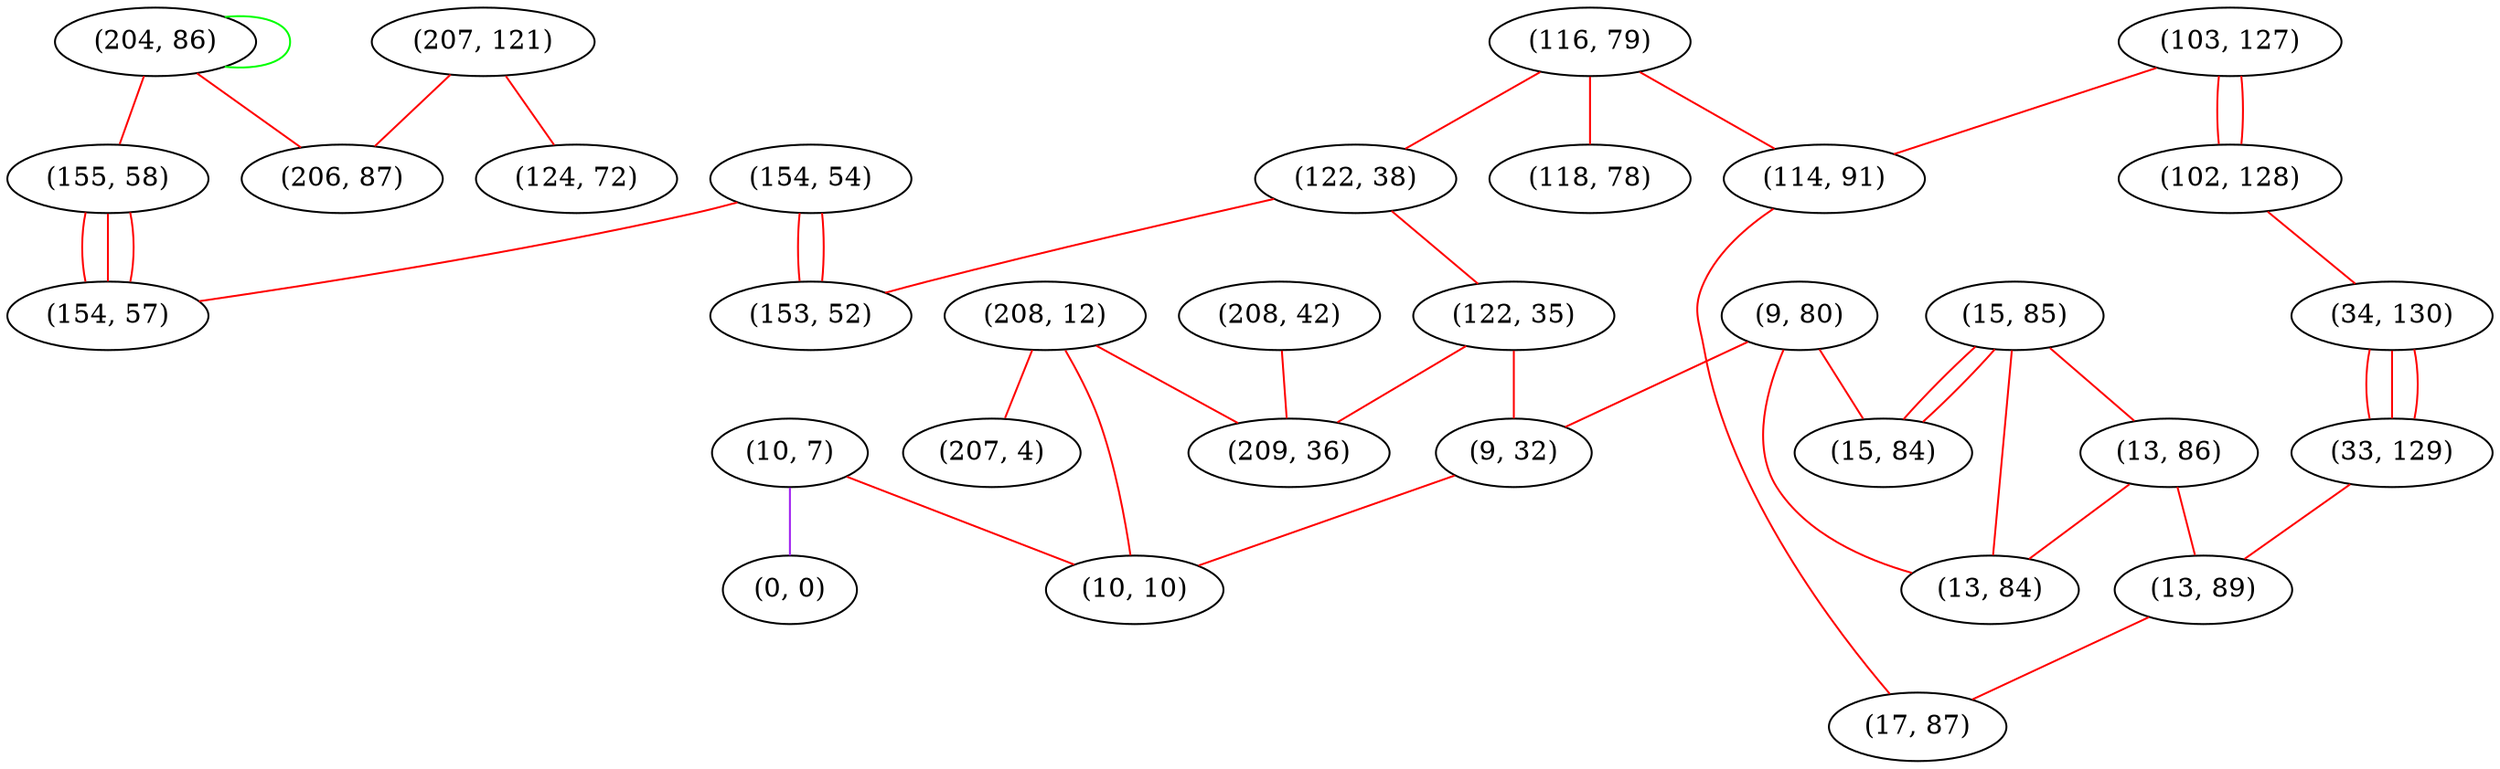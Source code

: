 graph "" {
"(9, 80)";
"(103, 127)";
"(116, 79)";
"(122, 38)";
"(208, 12)";
"(207, 121)";
"(10, 7)";
"(15, 85)";
"(122, 35)";
"(102, 128)";
"(204, 86)";
"(124, 72)";
"(206, 87)";
"(13, 86)";
"(9, 32)";
"(0, 0)";
"(208, 42)";
"(15, 84)";
"(154, 54)";
"(114, 91)";
"(118, 78)";
"(153, 52)";
"(34, 130)";
"(33, 129)";
"(155, 58)";
"(10, 10)";
"(13, 89)";
"(154, 57)";
"(17, 87)";
"(207, 4)";
"(13, 84)";
"(209, 36)";
"(9, 80)" -- "(15, 84)"  [color=red, key=0, weight=1];
"(9, 80)" -- "(9, 32)"  [color=red, key=0, weight=1];
"(9, 80)" -- "(13, 84)"  [color=red, key=0, weight=1];
"(103, 127)" -- "(114, 91)"  [color=red, key=0, weight=1];
"(103, 127)" -- "(102, 128)"  [color=red, key=0, weight=1];
"(103, 127)" -- "(102, 128)"  [color=red, key=1, weight=1];
"(116, 79)" -- "(122, 38)"  [color=red, key=0, weight=1];
"(116, 79)" -- "(114, 91)"  [color=red, key=0, weight=1];
"(116, 79)" -- "(118, 78)"  [color=red, key=0, weight=1];
"(122, 38)" -- "(122, 35)"  [color=red, key=0, weight=1];
"(122, 38)" -- "(153, 52)"  [color=red, key=0, weight=1];
"(208, 12)" -- "(207, 4)"  [color=red, key=0, weight=1];
"(208, 12)" -- "(209, 36)"  [color=red, key=0, weight=1];
"(208, 12)" -- "(10, 10)"  [color=red, key=0, weight=1];
"(207, 121)" -- "(206, 87)"  [color=red, key=0, weight=1];
"(207, 121)" -- "(124, 72)"  [color=red, key=0, weight=1];
"(10, 7)" -- "(0, 0)"  [color=purple, key=0, weight=4];
"(10, 7)" -- "(10, 10)"  [color=red, key=0, weight=1];
"(15, 85)" -- "(15, 84)"  [color=red, key=0, weight=1];
"(15, 85)" -- "(15, 84)"  [color=red, key=1, weight=1];
"(15, 85)" -- "(13, 86)"  [color=red, key=0, weight=1];
"(15, 85)" -- "(13, 84)"  [color=red, key=0, weight=1];
"(122, 35)" -- "(9, 32)"  [color=red, key=0, weight=1];
"(122, 35)" -- "(209, 36)"  [color=red, key=0, weight=1];
"(102, 128)" -- "(34, 130)"  [color=red, key=0, weight=1];
"(204, 86)" -- "(155, 58)"  [color=red, key=0, weight=1];
"(204, 86)" -- "(206, 87)"  [color=red, key=0, weight=1];
"(204, 86)" -- "(204, 86)"  [color=green, key=0, weight=2];
"(13, 86)" -- "(13, 89)"  [color=red, key=0, weight=1];
"(13, 86)" -- "(13, 84)"  [color=red, key=0, weight=1];
"(9, 32)" -- "(10, 10)"  [color=red, key=0, weight=1];
"(208, 42)" -- "(209, 36)"  [color=red, key=0, weight=1];
"(154, 54)" -- "(154, 57)"  [color=red, key=0, weight=1];
"(154, 54)" -- "(153, 52)"  [color=red, key=0, weight=1];
"(154, 54)" -- "(153, 52)"  [color=red, key=1, weight=1];
"(114, 91)" -- "(17, 87)"  [color=red, key=0, weight=1];
"(34, 130)" -- "(33, 129)"  [color=red, key=0, weight=1];
"(34, 130)" -- "(33, 129)"  [color=red, key=1, weight=1];
"(34, 130)" -- "(33, 129)"  [color=red, key=2, weight=1];
"(33, 129)" -- "(13, 89)"  [color=red, key=0, weight=1];
"(155, 58)" -- "(154, 57)"  [color=red, key=0, weight=1];
"(155, 58)" -- "(154, 57)"  [color=red, key=1, weight=1];
"(155, 58)" -- "(154, 57)"  [color=red, key=2, weight=1];
"(13, 89)" -- "(17, 87)"  [color=red, key=0, weight=1];
}
